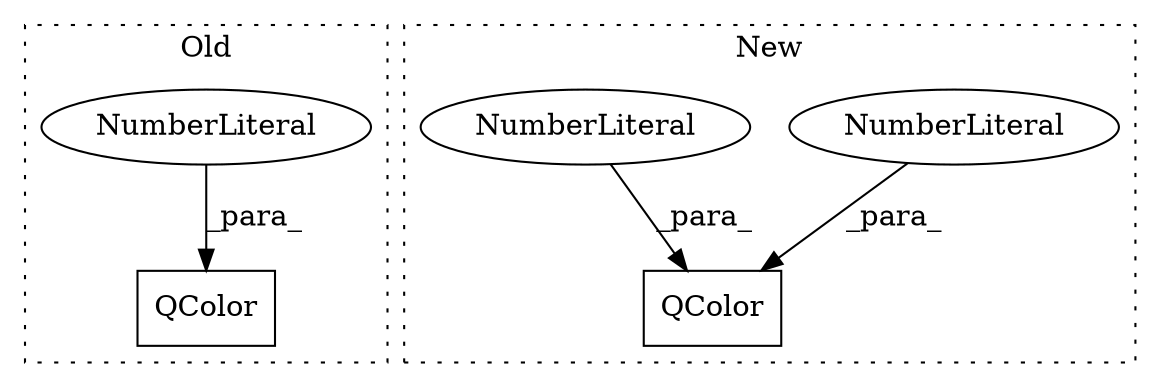 digraph G {
subgraph cluster0 {
1 [label="QColor" a="32" s="6238,6256" l="7,1" shape="box"];
4 [label="NumberLiteral" a="34" s="6253" l="3" shape="ellipse"];
label = "Old";
style="dotted";
}
subgraph cluster1 {
2 [label="QColor" a="32" s="8091,8109" l="7,1" shape="box"];
3 [label="NumberLiteral" a="34" s="8102" l="3" shape="ellipse"];
5 [label="NumberLiteral" a="34" s="8106" l="3" shape="ellipse"];
label = "New";
style="dotted";
}
3 -> 2 [label="_para_"];
4 -> 1 [label="_para_"];
5 -> 2 [label="_para_"];
}